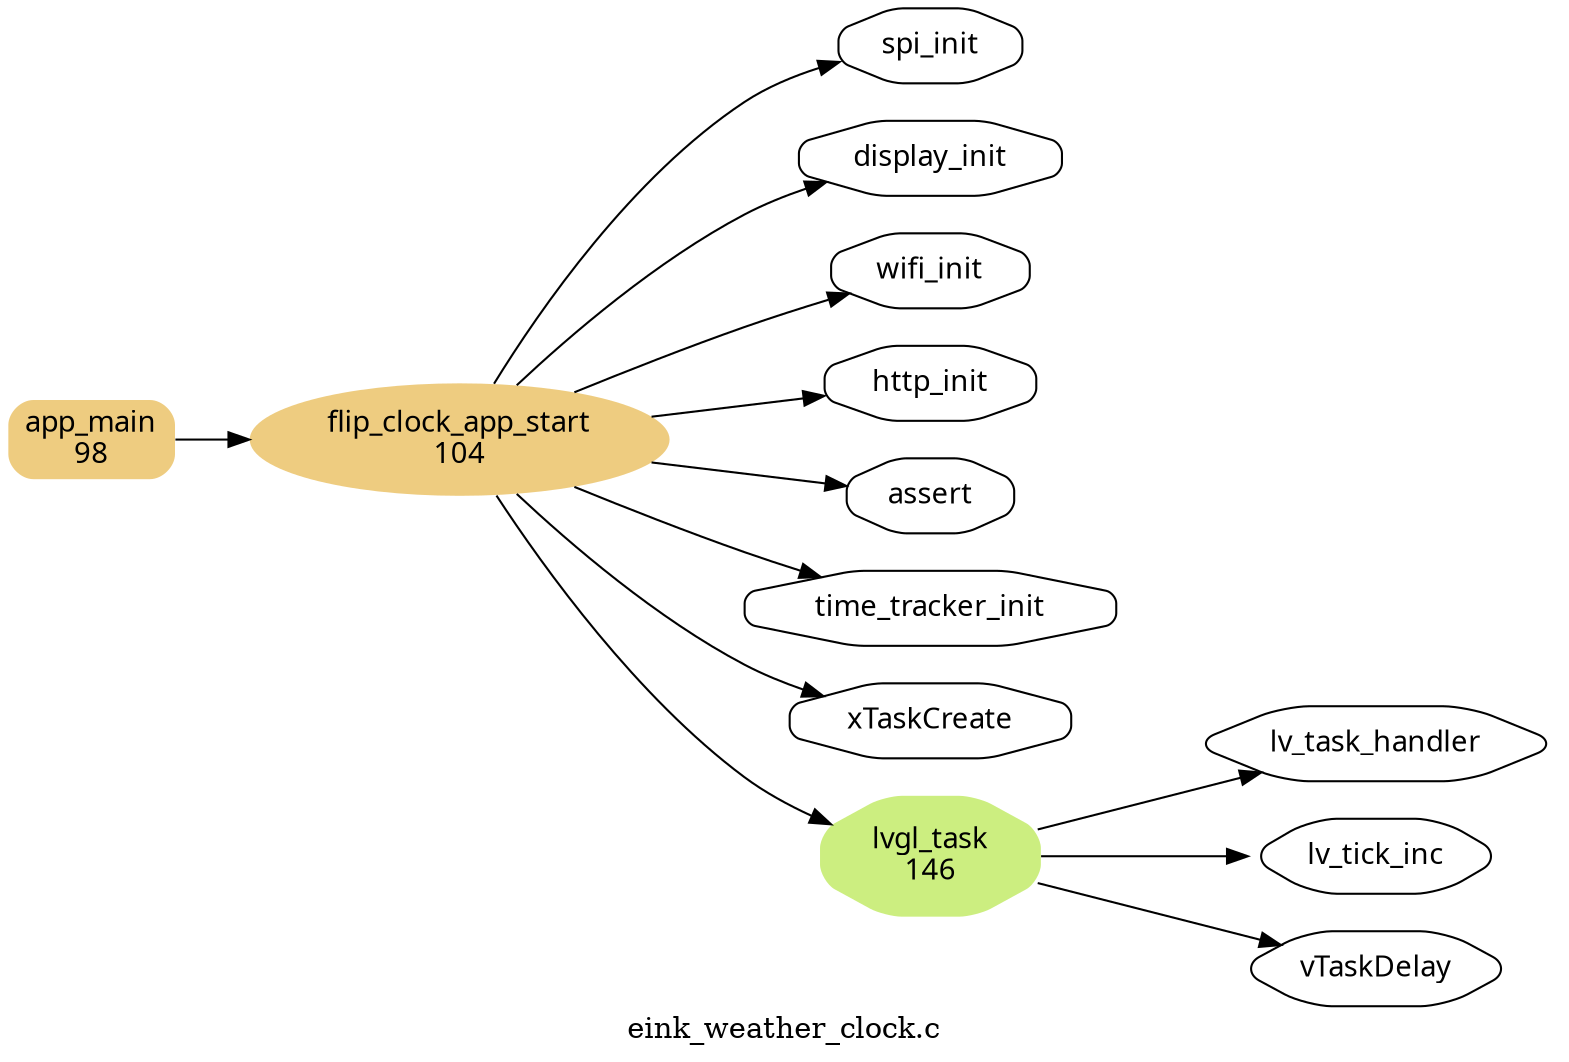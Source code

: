 strict digraph {
	graph [bb="0,0,707.15,502",
		label="eink_weather_clock.c",
		lheight=0.21,
		lp="353.58,11.5",
		lwidth=1.65,
		overlap=False,
		rankdir=LR,
		splines=true
	];
	node [fillcolor="#ffffff",
		fontname="Vera Sans Mono",
		label="\N",
		peripheries=1,
		style="filled,rounded"
	];
	app_main	[fillcolor="#eecc80",
		height=0.52778,
		label="app_main\n98",
		peripheries=0,
		pos="38.5,295",
		shape=box,
		width=1.0694];
	flip_clock_app_start	[fillcolor="#eecc80",
		height=0.74639,
		label="flip_clock_app_start\n104",
		peripheries=0,
		pos="209.17,295",
		shape=ellipse,
		width=2.6713];
	app_main -> flip_clock_app_start	[pos="e,112.97,295 77.352,295 85.185,295 93.796,295 102.75,295"];
	spi_init	[height=0.5,
		label=spi_init,
		pos="422.94,484",
		shape=octagon,
		width=1.1529];
	flip_clock_app_start -> spi_init	[pos="e,382.95,475.76 225.08,321.63 246.39,357.38 288.86,420.58 341.33,457 350.9,463.64 362.22,468.75 373.31,472.64"];
	display_init	[height=0.5,
		label=display_init,
		pos="422.94,430",
		shape=octagon,
		width=1.6219];
	flip_clock_app_start -> display_init	[pos="e,377.62,418.37 235.67,320.89 260.67,345.02 300.83,380.55 341.33,403 349.67,407.62 358.93,411.63 368.11,415.03"];
	wifi_init	[height=0.5,
		label=wifi_init,
		pos="422.94,376",
		shape=octagon,
		width=1.192];
	flip_clock_app_start -> wifi_init	[pos="e,388.03,365.21 262.5,317.49 286.39,327.51 315.14,339.24 341.33,349 353.22,353.43 366.21,357.93 378.22,361.95"];
	http_init	[height=0.5,
		label=http_init,
		pos="422.94,322",
		shape=octagon,
		width=1.2507];
	flip_clock_app_start -> http_init	[pos="e,377.65,316.35 296.91,306.06 320.88,309.11 346.19,312.34 367.73,315.09"];
	assert	[height=0.5,
		label=assert,
		pos="422.94,268",
		shape=octagon,
		width=1.0357];
	flip_clock_app_start -> assert	[pos="e,385.76,272.61 296.91,283.94 323.86,280.51 352.51,276.85 375.58,273.91"];
	time_tracker_init	[height=0.5,
		label=time_tracker_init,
		pos="422.94,214",
		shape=octagon,
		width=2.2668];
	flip_clock_app_start -> time_tracker_init	[pos="e,375.29,229.03 262.5,272.51 286.39,262.49 315.14,250.76 341.33,241 349.18,238.07 357.52,235.12 365.74,232.29"];
	xTaskCreate	[height=0.5,
		label=xTaskCreate,
		pos="422.94,160",
		shape=octagon,
		width=1.7978];
	flip_clock_app_start -> xTaskCreate	[pos="e,375.52,172.33 235.67,269.11 260.67,244.98 300.83,209.45 341.33,187 349.02,182.74 357.5,179 365.98,175.77"];
	lvgl_task	[fillcolor="#ccee80",
		height=0.80789,
		label="lvgl_task\n146",
		peripheries=0,
		pos="422.94,95",
		shape=octagon,
		width=1.467];
	flip_clock_app_start -> lvgl_task	[pos="e,378.03,111.37 226.29,268.35 248.51,233.44 291.51,172.1 341.33,133 349.63,126.49 359.23,120.75 368.85,115.83"];
	lv_task_handler	[height=0.5,
		label=lv_task_handler,
		pos="623.85,149",
		shape=hexagon,
		width=2.314];
	lvgl_task -> lv_task_handler	[pos="e,572.29,135.28 473.36,108.42 500.33,115.74 533.93,124.86 562.44,132.6"];
	lv_tick_inc	[height=0.5,
		label=lv_tick_inc,
		pos="623.85,95",
		shape=hexagon,
		width=1.6469];
	lvgl_task -> lv_tick_inc	[pos="e,564.7,95 475.68,95 499.76,95 528.74,95 554.59,95"];
	vTaskDelay	[height=0.5,
		label=vTaskDelay,
		pos="623.85,41",
		shape=hexagon,
		width=1.7928];
	lvgl_task -> vTaskDelay	[pos="e,580.09,52.608 473.36,81.582 502.82,73.584 540.2,63.436 570.22,55.289"];
}

